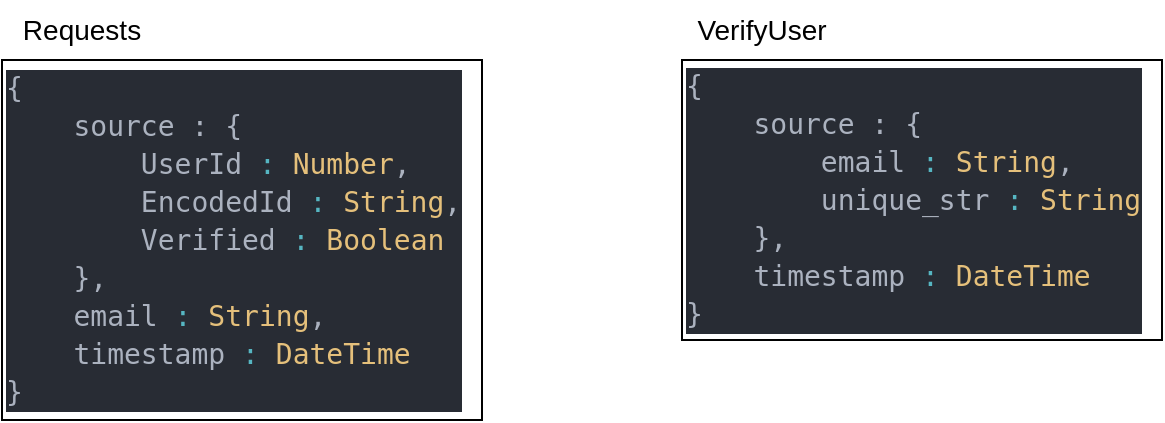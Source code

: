 <mxfile version="20.8.16" type="device"><diagram name="Página-1" id="N8uWzvNqdO6oKDIN_veB"><mxGraphModel dx="1050" dy="669" grid="1" gridSize="10" guides="1" tooltips="1" connect="1" arrows="1" fold="1" page="1" pageScale="1" pageWidth="1654" pageHeight="1169" math="0" shadow="0"><root><mxCell id="0"/><mxCell id="1" parent="0"/><mxCell id="4hk30ADI8V_6n8--47LA-1" value="&lt;div style=&quot;color: rgb(169, 177, 214); background-color: rgb(26, 27, 38); font-family: Consolas, &amp;quot;Courier New&amp;quot;, monospace; font-size: 14px; line-height: 19px;&quot;&gt;&lt;div style=&quot;line-height: 19px;&quot;&gt;&lt;div style=&quot;color: rgb(171, 178, 191); background-color: rgb(40, 44, 52); font-family: &amp;quot;DejaVu Sans Mono&amp;quot;, Consolas, &amp;quot;Courier New&amp;quot;, monospace; line-height: 19px;&quot;&gt;&lt;div&gt;{&lt;/div&gt;&lt;div&gt;&amp;nbsp; &amp;nbsp; source : {&lt;/div&gt;&lt;div&gt;&amp;nbsp; &amp;nbsp; &amp;nbsp; &amp;nbsp; UserId &lt;span style=&quot;color: #56b6c2;&quot;&gt;:&lt;/span&gt; &lt;span style=&quot;color: #e5c07b;&quot;&gt;Number&lt;/span&gt;,&lt;/div&gt;&lt;div&gt;&amp;nbsp; &amp;nbsp; &amp;nbsp; &amp;nbsp; EncodedId &lt;span style=&quot;color: #56b6c2;&quot;&gt;:&lt;/span&gt; &lt;span style=&quot;color: #e5c07b;&quot;&gt;String&lt;/span&gt;,&lt;/div&gt;&lt;div&gt;&amp;nbsp; &amp;nbsp; &amp;nbsp; &amp;nbsp; Verified &lt;span style=&quot;color: #56b6c2;&quot;&gt;:&lt;/span&gt; &lt;span style=&quot;color: #e5c07b;&quot;&gt;Boolean&lt;/span&gt;&lt;/div&gt;&lt;div&gt;&amp;nbsp; &amp;nbsp; },&lt;/div&gt;&lt;div&gt;&amp;nbsp; &amp;nbsp; email &lt;span style=&quot;color: #56b6c2;&quot;&gt;:&lt;/span&gt; &lt;span style=&quot;color: #e5c07b;&quot;&gt;String&lt;/span&gt;,&lt;/div&gt;&lt;div&gt;&amp;nbsp; &amp;nbsp; timestamp &lt;span style=&quot;color: #56b6c2;&quot;&gt;:&lt;/span&gt; &lt;span style=&quot;color: #e5c07b;&quot;&gt;DateTime&lt;/span&gt;&lt;/div&gt;&lt;div&gt;}&lt;/div&gt;&lt;/div&gt;&lt;/div&gt;&lt;/div&gt;" style="rounded=0;whiteSpace=wrap;html=1;align=left;movable=1;resizable=1;rotatable=1;deletable=1;editable=1;connectable=1;" parent="1" vertex="1"><mxGeometry x="540" y="400" width="240" height="180" as="geometry"/></mxCell><mxCell id="4hk30ADI8V_6n8--47LA-2" value="Requests" style="text;html=1;strokeColor=none;fillColor=none;align=center;verticalAlign=middle;whiteSpace=wrap;rounded=0;fontSize=14;" parent="1" vertex="1"><mxGeometry x="540" y="370" width="80" height="30" as="geometry"/></mxCell><mxCell id="VHH6F7TR9gkD8VPGm6OE-1" value="&lt;div style=&quot;background-color: rgb(26, 27, 38); font-family: Consolas, &amp;quot;Courier New&amp;quot;, monospace; font-size: 14px; line-height: 19px;&quot;&gt;&lt;div style=&quot;line-height: 19px;&quot;&gt;&lt;div style=&quot;background-color: rgb(40, 44, 52); font-family: &amp;quot;DejaVu Sans Mono&amp;quot;, Consolas, &amp;quot;Courier New&amp;quot;, monospace; line-height: 19px;&quot;&gt;&lt;div style=&quot;color: rgb(171, 178, 191);&quot;&gt;{&lt;/div&gt;&lt;div style=&quot;color: rgb(171, 178, 191);&quot;&gt;&amp;nbsp; &amp;nbsp; source : {&lt;/div&gt;&lt;div style=&quot;color: rgb(171, 178, 191);&quot;&gt;&amp;nbsp; &amp;nbsp; &amp;nbsp; &amp;nbsp; email&amp;nbsp;&lt;span style=&quot;color: #56b6c2;&quot;&gt;:&lt;/span&gt; &lt;span style=&quot;color: #e5c07b;&quot;&gt;String&lt;/span&gt;,&lt;/div&gt;&lt;div style=&quot;&quot;&gt;&lt;font color=&quot;#abb2bf&quot;&gt;&amp;nbsp; &amp;nbsp; &amp;nbsp; &amp;nbsp; unique_str&amp;nbsp;&lt;/font&gt;&lt;span style=&quot;color: rgb(86, 182, 194);&quot;&gt;:&lt;/span&gt;&lt;font color=&quot;#abb2bf&quot;&gt;&amp;nbsp;&lt;/font&gt;&lt;font color=&quot;#e5c07b&quot;&gt;String&lt;/font&gt;&lt;/div&gt;&lt;div style=&quot;color: rgb(171, 178, 191);&quot;&gt;&amp;nbsp; &amp;nbsp; },&lt;/div&gt;&lt;div style=&quot;color: rgb(171, 178, 191);&quot;&gt;&amp;nbsp; &amp;nbsp; timestamp &lt;span style=&quot;color: #56b6c2;&quot;&gt;:&lt;/span&gt; &lt;span style=&quot;color: #e5c07b;&quot;&gt;DateTime&lt;/span&gt;&lt;/div&gt;&lt;div style=&quot;color: rgb(171, 178, 191);&quot;&gt;}&lt;/div&gt;&lt;/div&gt;&lt;/div&gt;&lt;/div&gt;" style="rounded=0;whiteSpace=wrap;html=1;align=left;movable=1;resizable=1;rotatable=1;deletable=1;editable=1;connectable=1;" vertex="1" parent="1"><mxGeometry x="880" y="400" width="240" height="140" as="geometry"/></mxCell><mxCell id="VHH6F7TR9gkD8VPGm6OE-2" value="VerifyUser" style="text;html=1;strokeColor=none;fillColor=none;align=center;verticalAlign=middle;whiteSpace=wrap;rounded=0;fontSize=14;" vertex="1" parent="1"><mxGeometry x="880" y="370" width="80" height="30" as="geometry"/></mxCell></root></mxGraphModel></diagram></mxfile>